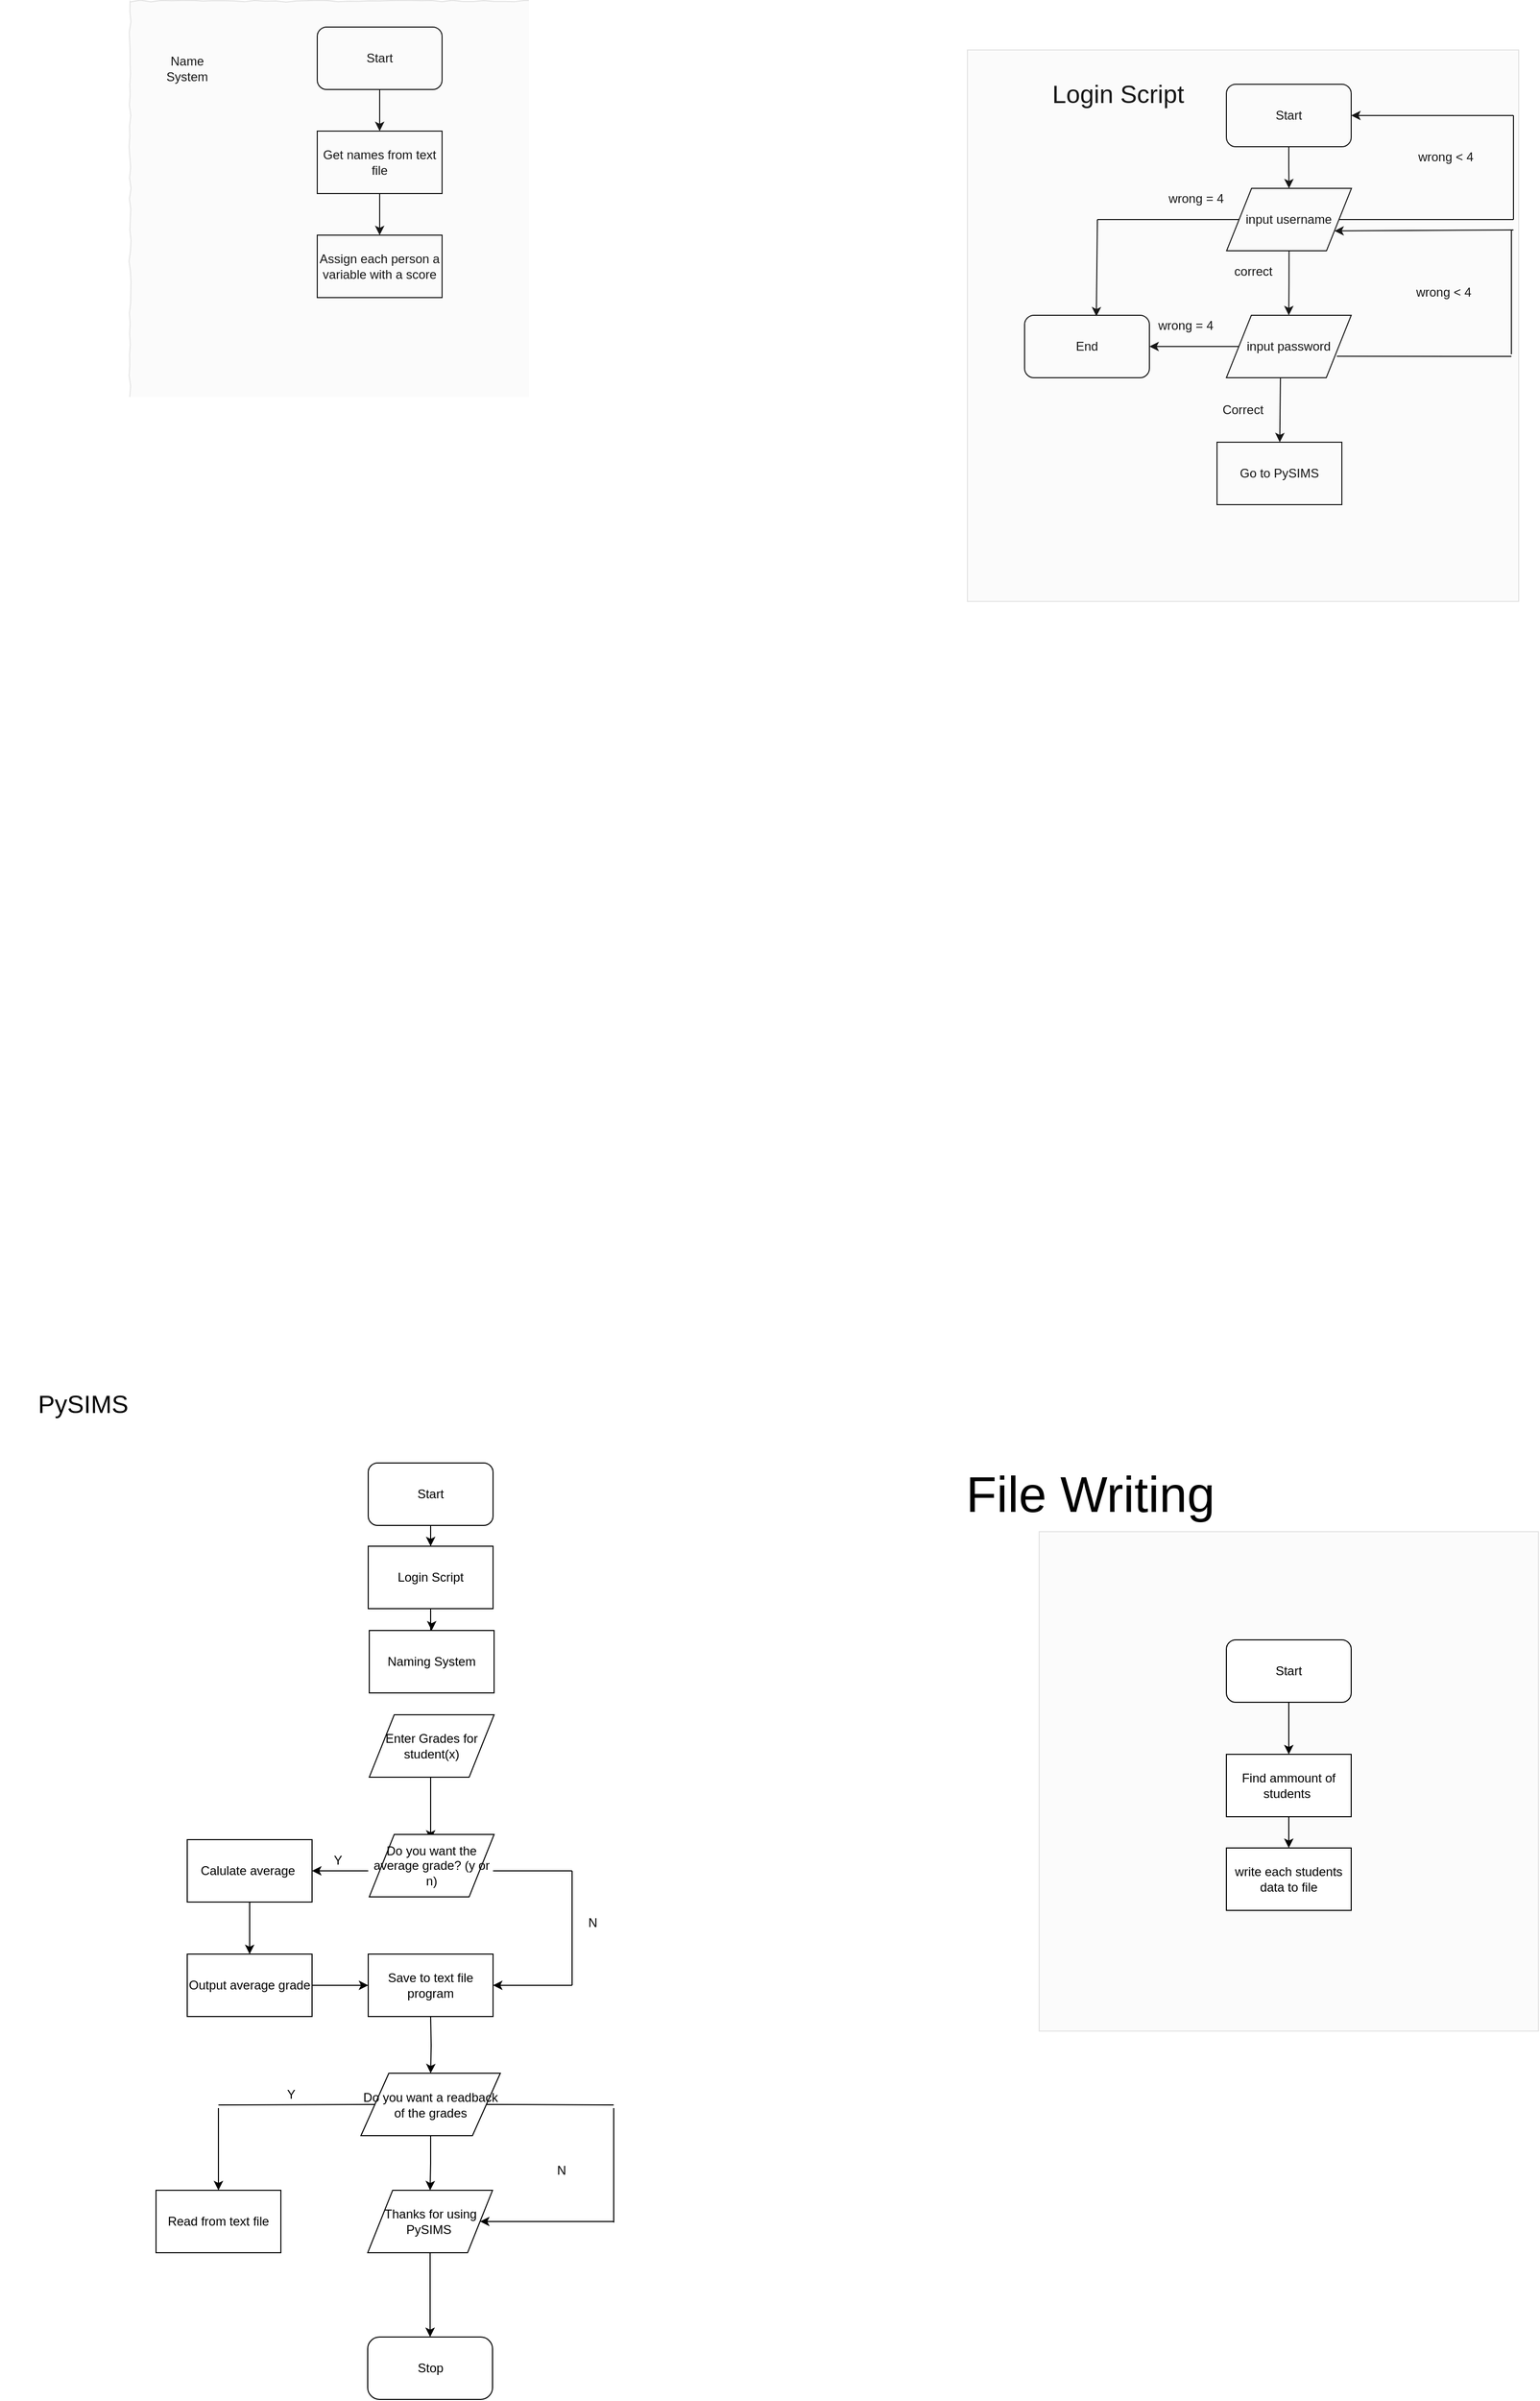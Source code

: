 <mxfile version="10.6.7" type="github"><diagram id="faSmNeAeqCHz91VQVlHZ" name="Page-1"><mxGraphModel dx="840" dy="1653" grid="1" gridSize="10" guides="1" tooltips="1" connect="1" arrows="1" fold="1" page="1" pageScale="1" pageWidth="827" pageHeight="1169" math="0" shadow="0"><root><mxCell id="0"/><mxCell id="1" parent="0"/><mxCell id="n2pgXEyjTWMN7KLJpAHC-2" style="edgeStyle=orthogonalEdgeStyle;rounded=0;orthogonalLoop=1;jettySize=auto;html=1;exitX=0.5;exitY=1;exitDx=0;exitDy=0;" parent="1" source="n2pgXEyjTWMN7KLJpAHC-1" target="n2pgXEyjTWMN7KLJpAHC-3" edge="1"><mxGeometry relative="1" as="geometry"><mxPoint x="1249.235" y="-935" as="targetPoint"/></mxGeometry></mxCell><mxCell id="n2pgXEyjTWMN7KLJpAHC-1" value="Start&lt;br&gt;" style="rounded=1;whiteSpace=wrap;html=1;" parent="1" vertex="1"><mxGeometry x="1189" y="-1065" width="120" height="60" as="geometry"/></mxCell><mxCell id="n2pgXEyjTWMN7KLJpAHC-16" style="edgeStyle=orthogonalEdgeStyle;rounded=0;orthogonalLoop=1;jettySize=auto;html=1;exitX=0.5;exitY=1;exitDx=0;exitDy=0;entryX=0.5;entryY=0;entryDx=0;entryDy=0;" parent="1" source="n2pgXEyjTWMN7KLJpAHC-3" target="n2pgXEyjTWMN7KLJpAHC-15" edge="1"><mxGeometry relative="1" as="geometry"/></mxCell><mxCell id="n2pgXEyjTWMN7KLJpAHC-3" value="input username" style="shape=parallelogram;perimeter=parallelogramPerimeter;whiteSpace=wrap;html=1;" parent="1" vertex="1"><mxGeometry x="1189.235" y="-965" width="120" height="60" as="geometry"/></mxCell><mxCell id="n2pgXEyjTWMN7KLJpAHC-5" value="" style="endArrow=none;html=1;exitX=1;exitY=0.5;exitDx=0;exitDy=0;" parent="1" source="n2pgXEyjTWMN7KLJpAHC-3" edge="1"><mxGeometry width="50" height="50" relative="1" as="geometry"><mxPoint x="1185" y="-835" as="sourcePoint"/><mxPoint x="1465" y="-935" as="targetPoint"/></mxGeometry></mxCell><mxCell id="n2pgXEyjTWMN7KLJpAHC-6" value="" style="endArrow=none;html=1;" parent="1" edge="1"><mxGeometry width="50" height="50" relative="1" as="geometry"><mxPoint x="1465" y="-935" as="sourcePoint"/><mxPoint x="1465" y="-1035" as="targetPoint"/></mxGeometry></mxCell><mxCell id="n2pgXEyjTWMN7KLJpAHC-7" value="" style="endArrow=classic;html=1;entryX=1;entryY=0.5;entryDx=0;entryDy=0;" parent="1" target="n2pgXEyjTWMN7KLJpAHC-1" edge="1"><mxGeometry width="50" height="50" relative="1" as="geometry"><mxPoint x="1465" y="-1035" as="sourcePoint"/><mxPoint x="1235" y="-885" as="targetPoint"/></mxGeometry></mxCell><mxCell id="n2pgXEyjTWMN7KLJpAHC-9" value="wrong &amp;lt; 4" style="text;html=1;strokeColor=none;fillColor=none;align=center;verticalAlign=middle;whiteSpace=wrap;rounded=0;" parent="1" vertex="1"><mxGeometry x="1365" y="-1005" width="70" height="20" as="geometry"/></mxCell><mxCell id="n2pgXEyjTWMN7KLJpAHC-12" value="wrong = 4" style="text;html=1;strokeColor=none;fillColor=none;align=center;verticalAlign=middle;whiteSpace=wrap;rounded=0;" parent="1" vertex="1"><mxGeometry x="1125" y="-965" width="70" height="20" as="geometry"/></mxCell><mxCell id="n2pgXEyjTWMN7KLJpAHC-14" value="correct" style="text;html=1;strokeColor=none;fillColor=none;align=center;verticalAlign=middle;whiteSpace=wrap;rounded=0;" parent="1" vertex="1"><mxGeometry x="1194.941" y="-895" width="40" height="20" as="geometry"/></mxCell><mxCell id="n2pgXEyjTWMN7KLJpAHC-23" style="edgeStyle=orthogonalEdgeStyle;rounded=0;orthogonalLoop=1;jettySize=auto;html=1;exitX=0;exitY=0.5;exitDx=0;exitDy=0;entryX=1;entryY=0.5;entryDx=0;entryDy=0;" parent="1" source="n2pgXEyjTWMN7KLJpAHC-15" target="n2pgXEyjTWMN7KLJpAHC-21" edge="1"><mxGeometry relative="1" as="geometry"/></mxCell><mxCell id="n2pgXEyjTWMN7KLJpAHC-15" value="input password" style="shape=parallelogram;perimeter=parallelogramPerimeter;whiteSpace=wrap;html=1;" parent="1" vertex="1"><mxGeometry x="1189" y="-843" width="120" height="60" as="geometry"/></mxCell><mxCell id="n2pgXEyjTWMN7KLJpAHC-17" value="" style="endArrow=none;html=1;exitX=1;exitY=0.5;exitDx=0;exitDy=0;" parent="1" edge="1"><mxGeometry width="50" height="50" relative="1" as="geometry"><mxPoint x="1295.176" y="-803.676" as="sourcePoint"/><mxPoint x="1463.0" y="-803.5" as="targetPoint"/></mxGeometry></mxCell><mxCell id="n2pgXEyjTWMN7KLJpAHC-18" value="" style="endArrow=none;html=1;" parent="1" edge="1"><mxGeometry width="50" height="50" relative="1" as="geometry"><mxPoint x="1463.0" y="-805.5" as="sourcePoint"/><mxPoint x="1463" y="-925.5" as="targetPoint"/></mxGeometry></mxCell><mxCell id="n2pgXEyjTWMN7KLJpAHC-19" value="" style="endArrow=classic;html=1;entryX=1;entryY=0.75;entryDx=0;entryDy=0;" parent="1" target="n2pgXEyjTWMN7KLJpAHC-3" edge="1"><mxGeometry width="50" height="50" relative="1" as="geometry"><mxPoint x="1465.0" y="-925" as="sourcePoint"/><mxPoint x="1308.941" y="-925.176" as="targetPoint"/></mxGeometry></mxCell><mxCell id="n2pgXEyjTWMN7KLJpAHC-20" value="wrong &amp;lt; 4" style="text;html=1;strokeColor=none;fillColor=none;align=center;verticalAlign=middle;whiteSpace=wrap;rounded=0;" parent="1" vertex="1"><mxGeometry x="1363" y="-875.5" width="70" height="20" as="geometry"/></mxCell><mxCell id="n2pgXEyjTWMN7KLJpAHC-21" value="End" style="rounded=1;whiteSpace=wrap;html=1;" parent="1" vertex="1"><mxGeometry x="995.0" y="-843" width="120" height="60" as="geometry"/></mxCell><mxCell id="n2pgXEyjTWMN7KLJpAHC-22" value="wrong = 4" style="text;html=1;strokeColor=none;fillColor=none;align=center;verticalAlign=middle;whiteSpace=wrap;rounded=0;" parent="1" vertex="1"><mxGeometry x="1115" y="-843" width="70" height="20" as="geometry"/></mxCell><mxCell id="98NNmwwyBWPQUp-Fs9xB-23" style="edgeStyle=orthogonalEdgeStyle;rounded=0;orthogonalLoop=1;jettySize=auto;html=1;exitX=0.5;exitY=1;exitDx=0;exitDy=0;entryX=0.5;entryY=0;entryDx=0;entryDy=0;" parent="1" edge="1"><mxGeometry relative="1" as="geometry"><mxPoint x="424" y="562" as="sourcePoint"/><mxPoint x="424" y="622" as="targetPoint"/></mxGeometry></mxCell><mxCell id="98NNmwwyBWPQUp-Fs9xB-14" style="edgeStyle=orthogonalEdgeStyle;rounded=0;orthogonalLoop=1;jettySize=auto;html=1;exitX=0.5;exitY=1;exitDx=0;exitDy=0;entryX=0.5;entryY=0;entryDx=0;entryDy=0;" parent="1" source="98NNmwwyBWPQUp-Fs9xB-6" target="98NNmwwyBWPQUp-Fs9xB-8" edge="1"><mxGeometry relative="1" as="geometry"/></mxCell><mxCell id="98NNmwwyBWPQUp-Fs9xB-6" value="Calulate average&amp;nbsp;" style="rounded=0;whiteSpace=wrap;html=1;" parent="1" vertex="1"><mxGeometry x="190" y="622" width="120" height="60" as="geometry"/></mxCell><mxCell id="dtvRl2395a1IGyJKR603-2" style="edgeStyle=orthogonalEdgeStyle;rounded=0;orthogonalLoop=1;jettySize=auto;html=1;exitX=1;exitY=0.5;exitDx=0;exitDy=0;entryX=0;entryY=0.5;entryDx=0;entryDy=0;" parent="1" source="98NNmwwyBWPQUp-Fs9xB-8" edge="1" target="98NNmwwyBWPQUp-Fs9xB-22"><mxGeometry relative="1" as="geometry"><mxPoint x="376" y="762" as="targetPoint"/></mxGeometry></mxCell><mxCell id="98NNmwwyBWPQUp-Fs9xB-8" value="Output average grade&lt;br&gt;" style="rounded=0;whiteSpace=wrap;html=1;" parent="1" vertex="1"><mxGeometry x="190" y="732" width="120" height="60" as="geometry"/></mxCell><mxCell id="98NNmwwyBWPQUp-Fs9xB-13" value="" style="endArrow=classic;html=1;exitX=0;exitY=0.5;exitDx=0;exitDy=0;entryX=1;entryY=0.5;entryDx=0;entryDy=0;" parent="1" target="98NNmwwyBWPQUp-Fs9xB-6" edge="1"><mxGeometry width="50" height="50" relative="1" as="geometry"><mxPoint x="364" y="652" as="sourcePoint"/><mxPoint x="220" y="922" as="targetPoint"/></mxGeometry></mxCell><mxCell id="98NNmwwyBWPQUp-Fs9xB-17" value="Y" style="text;html=1;strokeColor=none;fillColor=none;align=center;verticalAlign=middle;whiteSpace=wrap;rounded=0;" parent="1" vertex="1"><mxGeometry x="315" y="632" width="40" height="20" as="geometry"/></mxCell><mxCell id="98NNmwwyBWPQUp-Fs9xB-18" value="" style="endArrow=none;html=1;exitX=1;exitY=0.5;exitDx=0;exitDy=0;" parent="1" edge="1"><mxGeometry width="50" height="50" relative="1" as="geometry"><mxPoint x="484" y="652" as="sourcePoint"/><mxPoint x="560" y="652" as="targetPoint"/></mxGeometry></mxCell><mxCell id="98NNmwwyBWPQUp-Fs9xB-19" value="" style="endArrow=none;html=1;" parent="1" edge="1"><mxGeometry width="50" height="50" relative="1" as="geometry"><mxPoint x="560" y="652" as="sourcePoint"/><mxPoint x="560" y="762" as="targetPoint"/></mxGeometry></mxCell><mxCell id="98NNmwwyBWPQUp-Fs9xB-20" value="" style="endArrow=classic;html=1;entryX=1;entryY=0.5;entryDx=0;entryDy=0;" parent="1" edge="1" target="98NNmwwyBWPQUp-Fs9xB-22"><mxGeometry width="50" height="50" relative="1" as="geometry"><mxPoint x="560" y="762" as="sourcePoint"/><mxPoint x="472" y="762" as="targetPoint"/></mxGeometry></mxCell><mxCell id="98NNmwwyBWPQUp-Fs9xB-21" value="N" style="text;html=1;strokeColor=none;fillColor=none;align=center;verticalAlign=middle;whiteSpace=wrap;rounded=0;" parent="1" vertex="1"><mxGeometry x="560" y="692" width="40" height="20" as="geometry"/></mxCell><mxCell id="98NNmwwyBWPQUp-Fs9xB-22" value="Save to text file program" style="rounded=0;whiteSpace=wrap;html=1;" parent="1" vertex="1"><mxGeometry x="364" y="732" width="120" height="60" as="geometry"/></mxCell><mxCell id="98NNmwwyBWPQUp-Fs9xB-24" value="Enter Grades for student(x)" style="shape=parallelogram;perimeter=parallelogramPerimeter;whiteSpace=wrap;html=1;" parent="1" vertex="1"><mxGeometry x="365" y="502" width="120" height="60" as="geometry"/></mxCell><mxCell id="98NNmwwyBWPQUp-Fs9xB-35" value="Do you want the average grade? (y or n)" style="shape=parallelogram;perimeter=parallelogramPerimeter;whiteSpace=wrap;html=1;" parent="1" vertex="1"><mxGeometry x="365" y="617" width="120" height="60" as="geometry"/></mxCell><mxCell id="nlkIcjUFH8lUux1mWSrX-45" value="" style="edgeStyle=orthogonalEdgeStyle;rounded=0;orthogonalLoop=1;jettySize=auto;html=1;" edge="1" parent="1" target="nlkIcjUFH8lUux1mWSrX-44"><mxGeometry relative="1" as="geometry"><mxPoint x="424" y="792" as="sourcePoint"/></mxGeometry></mxCell><mxCell id="nlkIcjUFH8lUux1mWSrX-46" style="edgeStyle=orthogonalEdgeStyle;rounded=0;orthogonalLoop=1;jettySize=auto;html=1;exitX=0.5;exitY=1;exitDx=0;exitDy=0;entryX=0.5;entryY=0;entryDx=0;entryDy=0;" edge="1" parent="1" source="nlkIcjUFH8lUux1mWSrX-44" target="dtvRl2395a1IGyJKR603-12"><mxGeometry relative="1" as="geometry"/></mxCell><mxCell id="nlkIcjUFH8lUux1mWSrX-44" value="Do you want a readback of the grades" style="shape=parallelogram;perimeter=parallelogramPerimeter;whiteSpace=wrap;html=1;" vertex="1" parent="1"><mxGeometry x="357" y="846.5" width="134" height="60" as="geometry"/></mxCell><mxCell id="98NNmwwyBWPQUp-Fs9xB-42" value="&lt;font style=&quot;font-size: 24px&quot;&gt;Login Script&lt;/font&gt;" style="text;html=1;strokeColor=none;fillColor=none;align=center;verticalAlign=middle;whiteSpace=wrap;rounded=0;" parent="1" vertex="1"><mxGeometry x="1005" y="-1065" width="160" height="20" as="geometry"/></mxCell><mxCell id="nlkIcjUFH8lUux1mWSrX-32" value="&lt;span style=&quot;font-size: 24px&quot;&gt;PySIMS&lt;/span&gt;" style="text;html=1;strokeColor=none;fillColor=none;align=center;verticalAlign=middle;whiteSpace=wrap;rounded=0;" vertex="1" parent="1"><mxGeometry x="10" y="193.5" width="160" height="20" as="geometry"/></mxCell><mxCell id="98NNmwwyBWPQUp-Fs9xB-44" value="" style="endArrow=classic;html=1;exitX=0.433;exitY=1;exitDx=0;exitDy=0;exitPerimeter=0;" parent="1" source="n2pgXEyjTWMN7KLJpAHC-15" target="98NNmwwyBWPQUp-Fs9xB-45" edge="1"><mxGeometry width="50" height="50" relative="1" as="geometry"><mxPoint x="1575" y="-705" as="sourcePoint"/><mxPoint x="1241" y="-735" as="targetPoint"/></mxGeometry></mxCell><mxCell id="98NNmwwyBWPQUp-Fs9xB-45" value="Go to PySIMS" style="rounded=0;whiteSpace=wrap;html=1;" parent="1" vertex="1"><mxGeometry x="1180" y="-721" width="120" height="60" as="geometry"/></mxCell><mxCell id="98NNmwwyBWPQUp-Fs9xB-46" value="Correct" style="text;html=1;strokeColor=none;fillColor=none;align=center;verticalAlign=middle;whiteSpace=wrap;rounded=0;" parent="1" vertex="1"><mxGeometry x="1185" y="-762" width="40" height="20" as="geometry"/></mxCell><mxCell id="dtvRl2395a1IGyJKR603-1" value="Y" style="text;html=1;strokeColor=none;fillColor=none;align=center;verticalAlign=middle;whiteSpace=wrap;rounded=0;" parent="1" vertex="1"><mxGeometry x="270" y="856.5" width="40" height="20" as="geometry"/></mxCell><mxCell id="nlkIcjUFH8lUux1mWSrX-47" style="edgeStyle=orthogonalEdgeStyle;rounded=0;orthogonalLoop=1;jettySize=auto;html=1;exitX=0.5;exitY=1;exitDx=0;exitDy=0;entryX=0.5;entryY=0;entryDx=0;entryDy=0;" edge="1" parent="1" source="dtvRl2395a1IGyJKR603-12" target="dtvRl2395a1IGyJKR603-16"><mxGeometry relative="1" as="geometry"/></mxCell><mxCell id="dtvRl2395a1IGyJKR603-12" value="Thanks for using PySIMS&amp;nbsp;" style="shape=parallelogram;perimeter=parallelogramPerimeter;whiteSpace=wrap;html=1;" parent="1" vertex="1"><mxGeometry x="363.5" y="959" width="120" height="60" as="geometry"/></mxCell><mxCell id="dtvRl2395a1IGyJKR603-16" value="Stop" style="rounded=1;whiteSpace=wrap;html=1;arcSize=19;" parent="1" vertex="1"><mxGeometry x="363.5" y="1100" width="120" height="60" as="geometry"/></mxCell><mxCell id="dtvRl2395a1IGyJKR603-20" value="" style="endArrow=none;html=1;exitX=0;exitY=0.5;exitDx=0;exitDy=0;" parent="1" source="n2pgXEyjTWMN7KLJpAHC-3" edge="1"><mxGeometry width="50" height="50" relative="1" as="geometry"><mxPoint x="925" y="-435" as="sourcePoint"/><mxPoint x="1065" y="-935" as="targetPoint"/></mxGeometry></mxCell><mxCell id="dtvRl2395a1IGyJKR603-21" value="" style="endArrow=classic;html=1;entryX=0.575;entryY=0.017;entryDx=0;entryDy=0;entryPerimeter=0;" parent="1" target="n2pgXEyjTWMN7KLJpAHC-21" edge="1"><mxGeometry width="50" height="50" relative="1" as="geometry"><mxPoint x="1065" y="-935" as="sourcePoint"/><mxPoint x="1005" y="-915" as="targetPoint"/></mxGeometry></mxCell><mxCell id="nlkIcjUFH8lUux1mWSrX-5" value="Name System" style="text;html=1;strokeColor=none;fillColor=none;align=center;verticalAlign=middle;whiteSpace=wrap;rounded=0;" vertex="1" parent="1"><mxGeometry x="170" y="-1090" width="40" height="20" as="geometry"/></mxCell><mxCell id="nlkIcjUFH8lUux1mWSrX-7" style="edgeStyle=orthogonalEdgeStyle;rounded=0;orthogonalLoop=1;jettySize=auto;html=1;exitX=0.5;exitY=1;exitDx=0;exitDy=0;" edge="1" parent="1" source="nlkIcjUFH8lUux1mWSrX-6" target="nlkIcjUFH8lUux1mWSrX-8"><mxGeometry relative="1" as="geometry"><mxPoint x="375" y="-990" as="targetPoint"/></mxGeometry></mxCell><mxCell id="nlkIcjUFH8lUux1mWSrX-6" value="Start" style="rounded=1;whiteSpace=wrap;html=1;" vertex="1" parent="1"><mxGeometry x="315" y="-1120" width="120" height="60" as="geometry"/></mxCell><mxCell id="nlkIcjUFH8lUux1mWSrX-9" style="edgeStyle=orthogonalEdgeStyle;rounded=0;orthogonalLoop=1;jettySize=auto;html=1;exitX=0.5;exitY=1;exitDx=0;exitDy=0;" edge="1" parent="1" source="nlkIcjUFH8lUux1mWSrX-8" target="nlkIcjUFH8lUux1mWSrX-10"><mxGeometry relative="1" as="geometry"><mxPoint x="375" y="-890" as="targetPoint"/></mxGeometry></mxCell><mxCell id="nlkIcjUFH8lUux1mWSrX-8" value="Get names from text file" style="rounded=0;whiteSpace=wrap;html=1;" vertex="1" parent="1"><mxGeometry x="315" y="-1020" width="120" height="60" as="geometry"/></mxCell><mxCell id="nlkIcjUFH8lUux1mWSrX-10" value="Assign each person a variable with a score" style="rounded=0;whiteSpace=wrap;html=1;" vertex="1" parent="1"><mxGeometry x="315" y="-920" width="120" height="60" as="geometry"/></mxCell><mxCell id="nlkIcjUFH8lUux1mWSrX-13" style="edgeStyle=orthogonalEdgeStyle;rounded=0;orthogonalLoop=1;jettySize=auto;html=1;exitX=0.5;exitY=1;exitDx=0;exitDy=0;" edge="1" parent="1" source="nlkIcjUFH8lUux1mWSrX-12" target="nlkIcjUFH8lUux1mWSrX-14"><mxGeometry relative="1" as="geometry"><mxPoint x="424" y="370" as="targetPoint"/></mxGeometry></mxCell><mxCell id="nlkIcjUFH8lUux1mWSrX-12" value="Start" style="rounded=1;whiteSpace=wrap;html=1;" vertex="1" parent="1"><mxGeometry x="364" y="260" width="120" height="60" as="geometry"/></mxCell><mxCell id="nlkIcjUFH8lUux1mWSrX-15" style="edgeStyle=orthogonalEdgeStyle;rounded=0;orthogonalLoop=1;jettySize=auto;html=1;exitX=0.5;exitY=1;exitDx=0;exitDy=0;" edge="1" parent="1" source="nlkIcjUFH8lUux1mWSrX-14" target="nlkIcjUFH8lUux1mWSrX-16"><mxGeometry relative="1" as="geometry"><mxPoint x="424" y="430" as="targetPoint"/></mxGeometry></mxCell><mxCell id="nlkIcjUFH8lUux1mWSrX-14" value="Login Script" style="rounded=0;whiteSpace=wrap;html=1;" vertex="1" parent="1"><mxGeometry x="364" y="340" width="120" height="60" as="geometry"/></mxCell><mxCell id="nlkIcjUFH8lUux1mWSrX-16" value="Naming System" style="rounded=0;whiteSpace=wrap;html=1;" vertex="1" parent="1"><mxGeometry x="365" y="421" width="120" height="60" as="geometry"/></mxCell><mxCell id="nlkIcjUFH8lUux1mWSrX-17" value="" style="whiteSpace=wrap;html=1;aspect=fixed;fillColor=#D9D9D9;opacity=10;comic=1;" vertex="1" parent="1"><mxGeometry x="135" y="-1145" width="480" height="480" as="geometry"/></mxCell><mxCell id="nlkIcjUFH8lUux1mWSrX-20" value="" style="whiteSpace=wrap;html=1;aspect=fixed;fillColor=#D9D9D9;opacity=10;" vertex="1" parent="1"><mxGeometry x="940" y="-1098" width="530" height="530" as="geometry"/></mxCell><mxCell id="nlkIcjUFH8lUux1mWSrX-18" value="" style="whiteSpace=wrap;html=1;aspect=fixed;fillColor=#D9D9D9;opacity=10;" vertex="1" parent="1"><mxGeometry x="1009" y="326" width="480" height="480" as="geometry"/></mxCell><mxCell id="nlkIcjUFH8lUux1mWSrX-24" value="&lt;font style=&quot;font-size: 48px&quot;&gt;File Writing&amp;nbsp;&lt;/font&gt;" style="text;html=1;strokeColor=none;fillColor=none;align=center;verticalAlign=middle;whiteSpace=wrap;rounded=0;opacity=10;" vertex="1" parent="1"><mxGeometry x="860" y="280" width="410" height="20" as="geometry"/></mxCell><mxCell id="nlkIcjUFH8lUux1mWSrX-38" style="edgeStyle=orthogonalEdgeStyle;rounded=0;orthogonalLoop=1;jettySize=auto;html=1;exitX=0.5;exitY=1;exitDx=0;exitDy=0;" edge="1" parent="1" source="nlkIcjUFH8lUux1mWSrX-34" target="nlkIcjUFH8lUux1mWSrX-39"><mxGeometry relative="1" as="geometry"><mxPoint x="1249" y="550" as="targetPoint"/></mxGeometry></mxCell><mxCell id="nlkIcjUFH8lUux1mWSrX-34" value="Start" style="rounded=1;whiteSpace=wrap;html=1;fillColor=#FFFFFF;" vertex="1" parent="1"><mxGeometry x="1189" y="430" width="120" height="60" as="geometry"/></mxCell><mxCell id="nlkIcjUFH8lUux1mWSrX-40" style="edgeStyle=orthogonalEdgeStyle;rounded=0;orthogonalLoop=1;jettySize=auto;html=1;exitX=0.5;exitY=1;exitDx=0;exitDy=0;" edge="1" parent="1" source="nlkIcjUFH8lUux1mWSrX-39" target="nlkIcjUFH8lUux1mWSrX-41"><mxGeometry relative="1" as="geometry"><mxPoint x="1249" y="650" as="targetPoint"/></mxGeometry></mxCell><mxCell id="nlkIcjUFH8lUux1mWSrX-39" value="Find ammount of students&amp;nbsp;" style="rounded=0;whiteSpace=wrap;html=1;" vertex="1" parent="1"><mxGeometry x="1189" y="540" width="120" height="60" as="geometry"/></mxCell><mxCell id="nlkIcjUFH8lUux1mWSrX-41" value="write each students data to file" style="rounded=0;whiteSpace=wrap;html=1;" vertex="1" parent="1"><mxGeometry x="1189" y="630" width="120" height="60" as="geometry"/></mxCell><mxCell id="nlkIcjUFH8lUux1mWSrX-51" value="" style="endArrow=none;html=1;exitX=0;exitY=0.5;exitDx=0;exitDy=0;" edge="1" parent="1" source="nlkIcjUFH8lUux1mWSrX-44"><mxGeometry width="50" height="50" relative="1" as="geometry"><mxPoint x="140" y="920" as="sourcePoint"/><mxPoint x="220" y="877" as="targetPoint"/></mxGeometry></mxCell><mxCell id="nlkIcjUFH8lUux1mWSrX-53" value="Read from text file" style="rounded=0;whiteSpace=wrap;html=1;" vertex="1" parent="1"><mxGeometry x="160" y="959" width="120" height="60" as="geometry"/></mxCell><mxCell id="nlkIcjUFH8lUux1mWSrX-54" value="" style="endArrow=classic;html=1;entryX=0.5;entryY=0;entryDx=0;entryDy=0;" edge="1" parent="1" target="nlkIcjUFH8lUux1mWSrX-53"><mxGeometry width="50" height="50" relative="1" as="geometry"><mxPoint x="220" y="880" as="sourcePoint"/><mxPoint x="240" y="900" as="targetPoint"/></mxGeometry></mxCell><mxCell id="nlkIcjUFH8lUux1mWSrX-55" value="" style="endArrow=none;html=1;exitX=1;exitY=0.5;exitDx=0;exitDy=0;" edge="1" parent="1" source="nlkIcjUFH8lUux1mWSrX-44"><mxGeometry width="50" height="50" relative="1" as="geometry"><mxPoint x="500" y="900" as="sourcePoint"/><mxPoint x="600" y="877" as="targetPoint"/></mxGeometry></mxCell><mxCell id="nlkIcjUFH8lUux1mWSrX-56" value="" style="endArrow=none;html=1;" edge="1" parent="1"><mxGeometry width="50" height="50" relative="1" as="geometry"><mxPoint x="600" y="880" as="sourcePoint"/><mxPoint x="600" y="990" as="targetPoint"/></mxGeometry></mxCell><mxCell id="nlkIcjUFH8lUux1mWSrX-57" value="" style="endArrow=classic;html=1;entryX=1;entryY=0.5;entryDx=0;entryDy=0;" edge="1" parent="1" target="dtvRl2395a1IGyJKR603-12"><mxGeometry width="50" height="50" relative="1" as="geometry"><mxPoint x="600" y="989" as="sourcePoint"/><mxPoint x="580" y="1010" as="targetPoint"/></mxGeometry></mxCell><mxCell id="nlkIcjUFH8lUux1mWSrX-58" value="N" style="text;html=1;strokeColor=none;fillColor=none;align=center;verticalAlign=middle;whiteSpace=wrap;rounded=0;comic=1;" vertex="1" parent="1"><mxGeometry x="530" y="930" width="40" height="20" as="geometry"/></mxCell></root></mxGraphModel></diagram></mxfile>